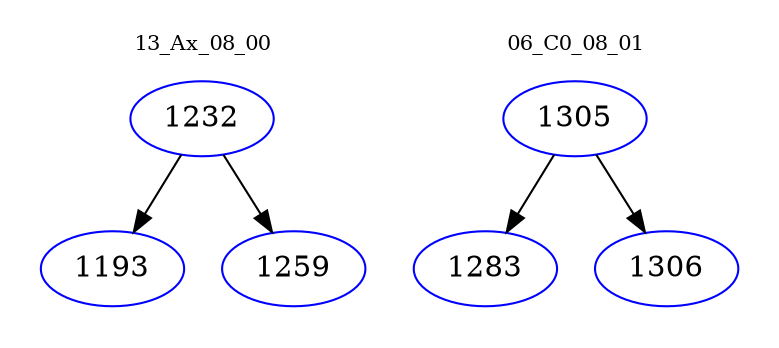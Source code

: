 digraph{
subgraph cluster_0 {
color = white
label = "13_Ax_08_00";
fontsize=10;
T0_1232 [label="1232", color="blue"]
T0_1232 -> T0_1193 [color="black"]
T0_1193 [label="1193", color="blue"]
T0_1232 -> T0_1259 [color="black"]
T0_1259 [label="1259", color="blue"]
}
subgraph cluster_1 {
color = white
label = "06_C0_08_01";
fontsize=10;
T1_1305 [label="1305", color="blue"]
T1_1305 -> T1_1283 [color="black"]
T1_1283 [label="1283", color="blue"]
T1_1305 -> T1_1306 [color="black"]
T1_1306 [label="1306", color="blue"]
}
}
